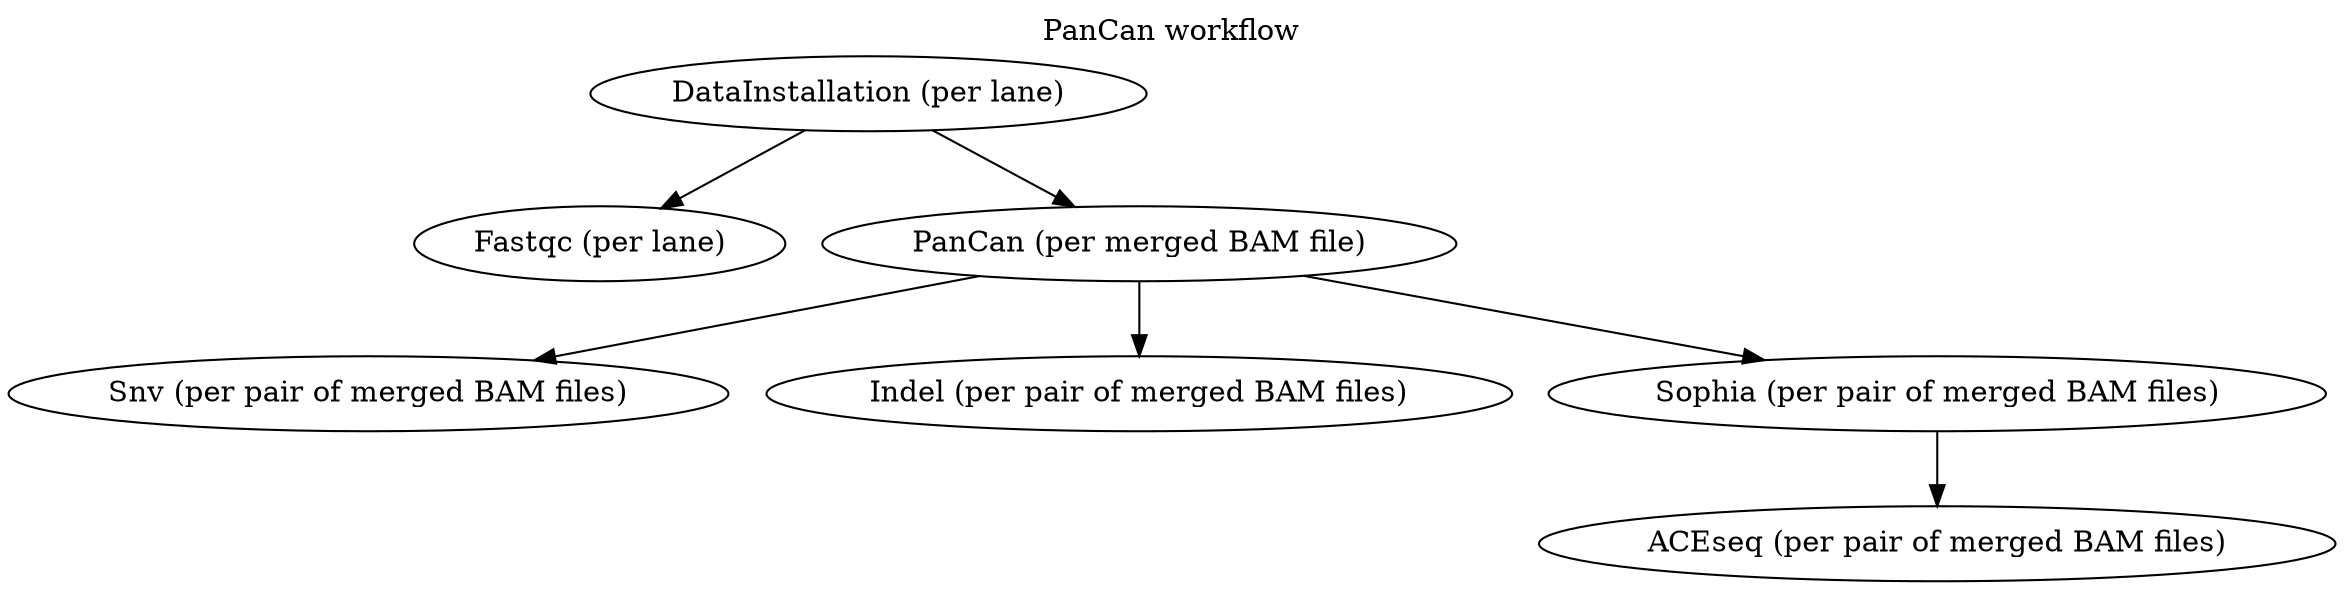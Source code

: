 digraph workflows {
  labelloc="t";
  label="PanCan workflow";

  DataInstallation [label="DataInstallation (per lane)"];
  Fastqc [label="Fastqc (per lane)"];
  PanCan [label="PanCan (per merged BAM file)"];
  Snv [label="Snv (per pair of merged BAM files)"];
  Indel [label="Indel (per pair of merged BAM files)"];
  Sophia [label="Sophia (per pair of merged BAM files)"];
  ACEseq [label="ACEseq (per pair of merged BAM files)"];

  DataInstallation -> Fastqc
  DataInstallation -> PanCan -> Snv
  PanCan -> Indel
  PanCan -> Sophia -> ACEseq
}

